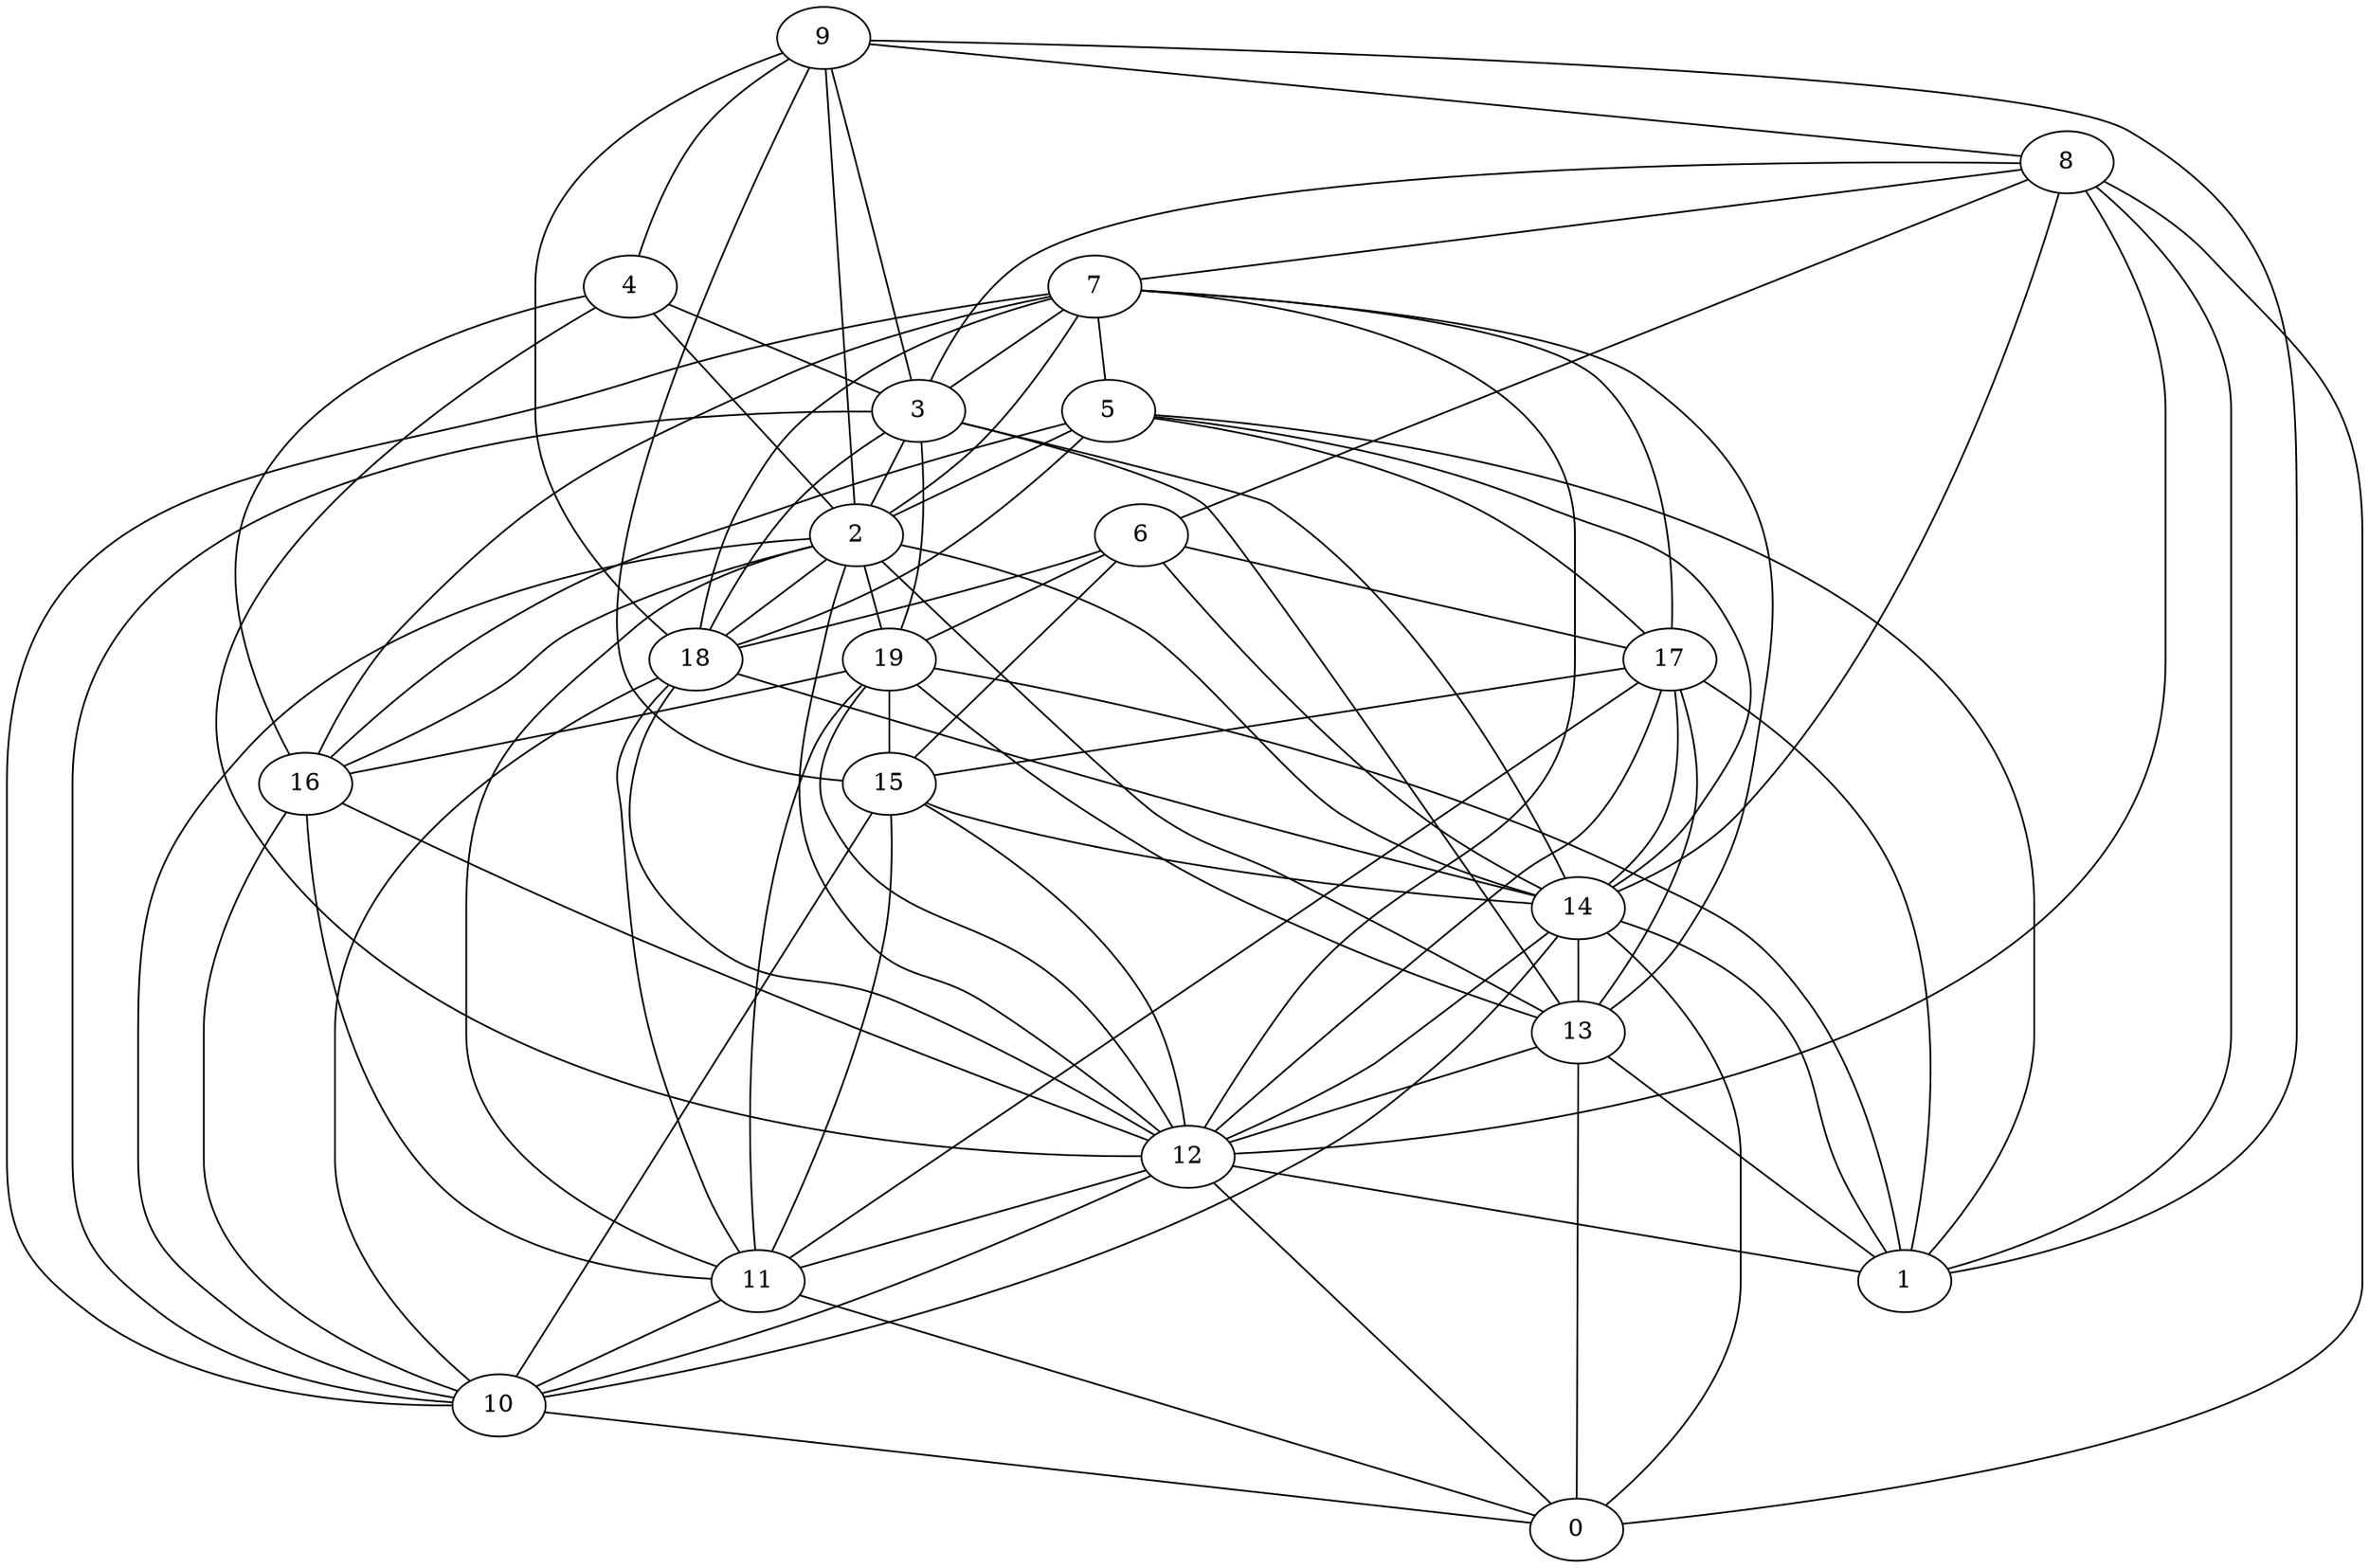 digraph GG_graph {

subgraph G_graph {
edge [color = black]
"10" -> "0" [dir = none]
"2" -> "10" [dir = none]
"2" -> "12" [dir = none]
"2" -> "13" [dir = none]
"2" -> "18" [dir = none]
"2" -> "19" [dir = none]
"6" -> "17" [dir = none]
"6" -> "18" [dir = none]
"6" -> "14" [dir = none]
"19" -> "11" [dir = none]
"19" -> "12" [dir = none]
"19" -> "1" [dir = none]
"19" -> "13" [dir = none]
"4" -> "3" [dir = none]
"4" -> "12" [dir = none]
"4" -> "2" [dir = none]
"16" -> "10" [dir = none]
"16" -> "11" [dir = none]
"3" -> "19" [dir = none]
"3" -> "2" [dir = none]
"3" -> "18" [dir = none]
"3" -> "10" [dir = none]
"5" -> "14" [dir = none]
"5" -> "16" [dir = none]
"5" -> "1" [dir = none]
"5" -> "2" [dir = none]
"11" -> "0" [dir = none]
"18" -> "14" [dir = none]
"18" -> "11" [dir = none]
"18" -> "12" [dir = none]
"17" -> "15" [dir = none]
"17" -> "12" [dir = none]
"17" -> "14" [dir = none]
"17" -> "11" [dir = none]
"17" -> "1" [dir = none]
"7" -> "12" [dir = none]
"7" -> "16" [dir = none]
"7" -> "2" [dir = none]
"7" -> "13" [dir = none]
"14" -> "0" [dir = none]
"14" -> "13" [dir = none]
"14" -> "1" [dir = none]
"13" -> "0" [dir = none]
"15" -> "12" [dir = none]
"15" -> "14" [dir = none]
"9" -> "8" [dir = none]
"9" -> "18" [dir = none]
"9" -> "3" [dir = none]
"9" -> "4" [dir = none]
"9" -> "15" [dir = none]
"12" -> "11" [dir = none]
"12" -> "0" [dir = none]
"12" -> "10" [dir = none]
"12" -> "1" [dir = none]
"8" -> "7" [dir = none]
"8" -> "12" [dir = none]
"8" -> "0" [dir = none]
"13" -> "1" [dir = none]
"7" -> "3" [dir = none]
"8" -> "14" [dir = none]
"6" -> "19" [dir = none]
"16" -> "12" [dir = none]
"2" -> "11" [dir = none]
"8" -> "3" [dir = none]
"11" -> "10" [dir = none]
"2" -> "16" [dir = none]
"15" -> "10" [dir = none]
"5" -> "17" [dir = none]
"8" -> "1" [dir = none]
"14" -> "12" [dir = none]
"4" -> "16" [dir = none]
"2" -> "14" [dir = none]
"19" -> "16" [dir = none]
"7" -> "5" [dir = none]
"7" -> "18" [dir = none]
"5" -> "18" [dir = none]
"18" -> "10" [dir = none]
"3" -> "14" [dir = none]
"15" -> "11" [dir = none]
"7" -> "10" [dir = none]
"3" -> "13" [dir = none]
"6" -> "15" [dir = none]
"9" -> "2" [dir = none]
"19" -> "15" [dir = none]
"8" -> "6" [dir = none]
"9" -> "1" [dir = none]
"7" -> "17" [dir = none]
"13" -> "12" [dir = none]
"14" -> "10" [dir = none]
"17" -> "13" [dir = none]
}

}
